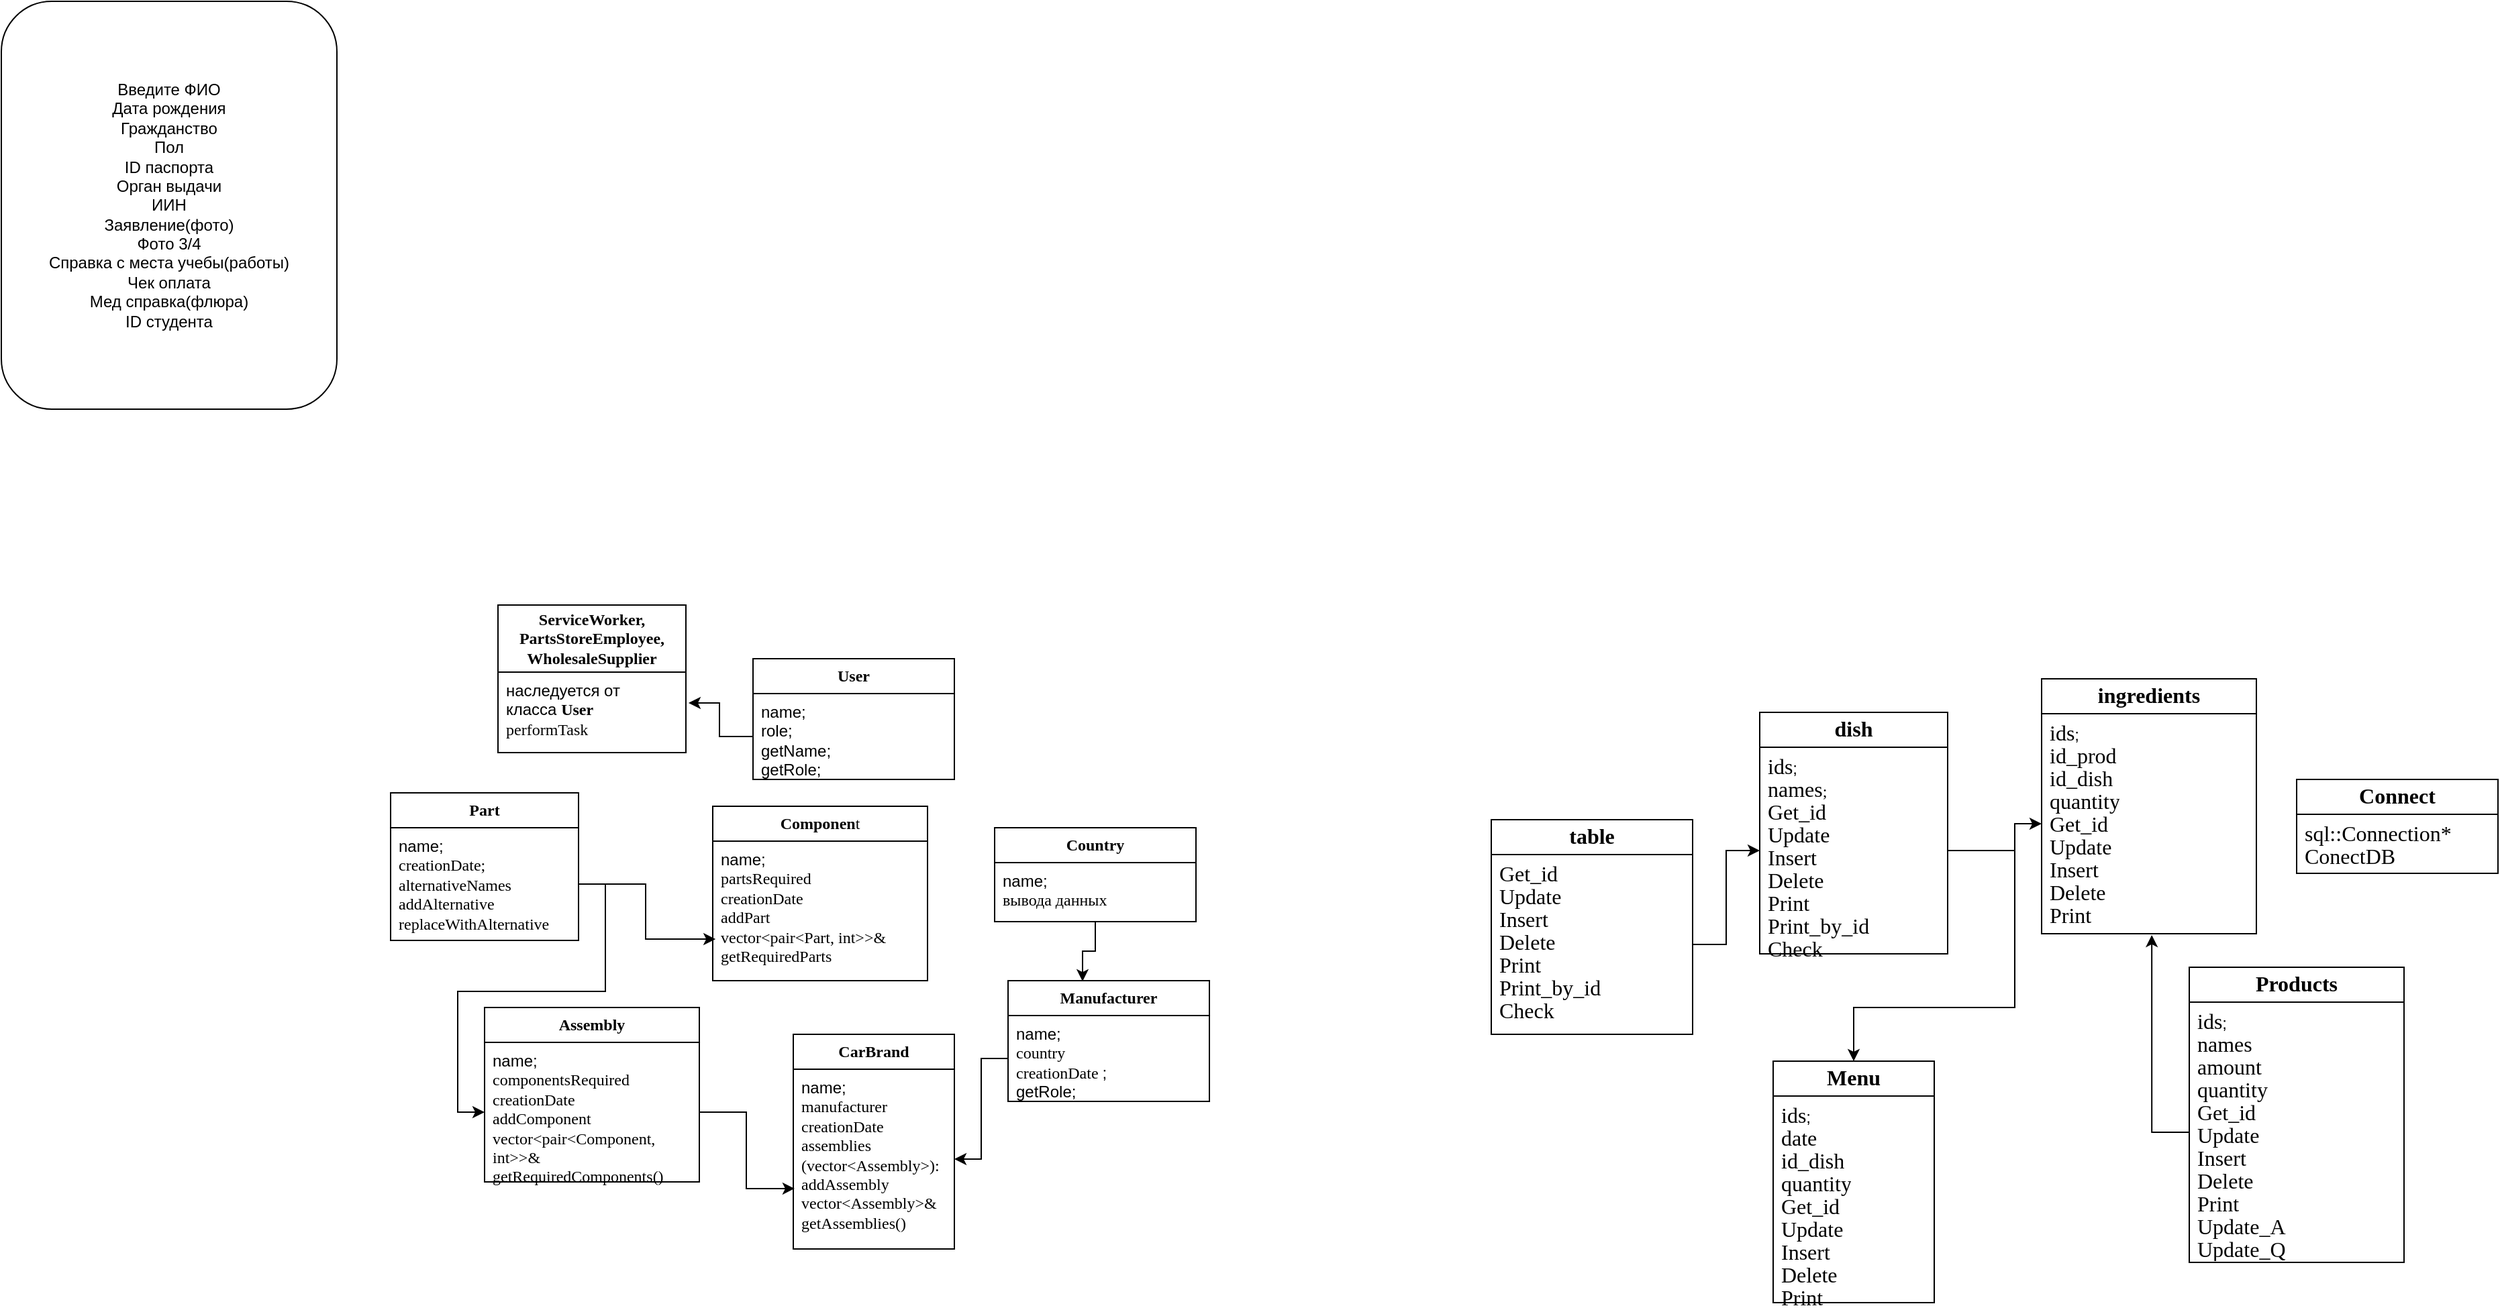 <mxfile version="13.9.9" type="device"><diagram name="Страница — 1" id="Quc_e2RFCN8F1o5YhnRg"><mxGraphModel dx="2112" dy="581" grid="1" gridSize="10" guides="1" tooltips="1" connect="1" arrows="1" fold="1" page="1" pageScale="1" pageWidth="827" pageHeight="1169" math="0" shadow="0"><root><mxCell id="0"/><mxCell id="1" parent="0"/><mxCell id="bnBB34JT-k37lyJ-cgn0-1" value="&lt;b&gt;&lt;span style=&quot;line-height: 106% ; font-family: &amp;#34;times new roman&amp;#34; , serif&quot;&gt;&lt;font style=&quot;font-size: 12px&quot;&gt;Part&lt;/font&gt;&lt;/span&gt;&lt;/b&gt;" style="swimlane;fontStyle=0;childLayout=stackLayout;horizontal=1;startSize=26;fillColor=none;horizontalStack=0;resizeParent=1;resizeParentMax=0;resizeLast=0;collapsible=1;marginBottom=0;whiteSpace=wrap;html=1;" parent="1" vertex="1"><mxGeometry x="-380" y="670" width="140" height="110" as="geometry"/></mxCell><mxCell id="bnBB34JT-k37lyJ-cgn0-5" value="&lt;b&gt;&lt;span style=&quot;line-height: 106% ; font-family: &amp;#34;times new roman&amp;#34; , serif&quot;&gt;&lt;font style=&quot;font-size: 12px&quot;&gt;User&lt;/font&gt;&lt;/span&gt;&lt;/b&gt;" style="swimlane;fontStyle=0;childLayout=stackLayout;horizontal=1;startSize=26;fillColor=none;horizontalStack=0;resizeParent=1;resizeParentMax=0;resizeLast=0;collapsible=1;marginBottom=0;whiteSpace=wrap;html=1;" parent="1" vertex="1"><mxGeometry x="-110" y="570" width="150" height="90" as="geometry"/></mxCell><mxCell id="bnBB34JT-k37lyJ-cgn0-6" value="name;&lt;br&gt;role;&lt;br&gt;getName;&lt;br&gt;getRole;" style="text;strokeColor=none;fillColor=none;align=left;verticalAlign=top;spacingLeft=4;spacingRight=4;overflow=hidden;rotatable=0;points=[[0,0.5],[1,0.5]];portConstraint=eastwest;whiteSpace=wrap;html=1;" parent="bnBB34JT-k37lyJ-cgn0-5" vertex="1"><mxGeometry y="26" width="150" height="64" as="geometry"/></mxCell><mxCell id="bnBB34JT-k37lyJ-cgn0-13" value="&lt;b&gt;&lt;span style=&quot;line-height: 106% ; font-family: &amp;#34;times new roman&amp;#34; , serif&quot;&gt;&lt;font style=&quot;font-size: 12px&quot;&gt;ServiceWorker, PartsStoreEmployee, WholesaleSupplier&lt;/font&gt;&lt;/span&gt;&lt;/b&gt;" style="swimlane;fontStyle=0;childLayout=stackLayout;horizontal=1;startSize=50;fillColor=none;horizontalStack=0;resizeParent=1;resizeParentMax=0;resizeLast=0;collapsible=1;marginBottom=0;whiteSpace=wrap;html=1;" parent="1" vertex="1"><mxGeometry x="-300" y="530" width="140" height="110" as="geometry"/></mxCell><mxCell id="bnBB34JT-k37lyJ-cgn0-14" value="&lt;font style=&quot;font-size: 12px&quot;&gt;наследуется от класса&amp;nbsp;&lt;b&gt;&lt;span style=&quot;line-height: 106% ; font-family: &amp;#34;times new roman&amp;#34; , serif&quot;&gt;&lt;font&gt;User&lt;br&gt;&lt;/font&gt;&lt;/span&gt;&lt;/b&gt;&lt;span style=&quot;line-height: 106% ; font-family: &amp;#34;times new roman&amp;#34; , serif&quot;&gt;performTask&lt;/span&gt;&lt;/font&gt;&lt;b&gt;&lt;span style=&quot;line-height: 106% ; font-family: &amp;#34;times new roman&amp;#34; , serif&quot;&gt;&lt;font style=&quot;font-size: 12px&quot;&gt;&lt;br&gt;&lt;/font&gt;&lt;/span&gt;&lt;/b&gt;" style="text;strokeColor=none;fillColor=none;align=left;verticalAlign=top;spacingLeft=4;spacingRight=4;overflow=hidden;rotatable=0;points=[[0,0.5],[1,0.5]];portConstraint=eastwest;whiteSpace=wrap;html=1;" parent="bnBB34JT-k37lyJ-cgn0-13" vertex="1"><mxGeometry y="50" width="140" height="60" as="geometry"/></mxCell><mxCell id="wsUEWhOIeJqINoGDgIBm-1" value="Введите ФИО&lt;br&gt;Дата рождения&lt;br&gt;Гражданство&lt;br&gt;Пол&lt;br&gt;ID паспорта&lt;br&gt;Орган выдачи&lt;br&gt;ИИН&lt;br&gt;Заявление(фото)&lt;br&gt;Фото 3/4&lt;br&gt;Справка с места учебы(работы)&lt;br&gt;Чек оплата&lt;br&gt;Мед справка(флюра)&lt;br&gt;ID студента" style="rounded=1;whiteSpace=wrap;html=1;" parent="1" vertex="1"><mxGeometry x="-670" y="80" width="250" height="304" as="geometry"/></mxCell><mxCell id="3TPIFaQt0hGigsYMZb2y-4" value="&lt;font style=&quot;font-size: 12px&quot;&gt;&lt;b&gt;&lt;span style=&quot;line-height: 106% ; font-family: &amp;#34;times new roman&amp;#34; , serif&quot;&gt;Componen&lt;/span&gt;&lt;/b&gt;&lt;span style=&quot;line-height: 106% ; font-family: &amp;#34;times new roman&amp;#34; , serif&quot;&gt;t&lt;/span&gt;&lt;/font&gt;" style="swimlane;fontStyle=0;childLayout=stackLayout;horizontal=1;startSize=26;fillColor=none;horizontalStack=0;resizeParent=1;resizeParentMax=0;resizeLast=0;collapsible=1;marginBottom=0;whiteSpace=wrap;html=1;" vertex="1" parent="1"><mxGeometry x="-140" y="680" width="160" height="130" as="geometry"/></mxCell><mxCell id="3TPIFaQt0hGigsYMZb2y-5" value="&lt;font&gt;&lt;font&gt;&lt;font style=&quot;font-size: 12px&quot;&gt;name;&lt;br&gt;&lt;/font&gt;&lt;/font&gt;&lt;span style=&quot;line-height: 106% ; font-family: &amp;#34;times new roman&amp;#34; , serif&quot;&gt;&lt;font style=&quot;font-size: 12px&quot;&gt;&lt;span style=&quot;line-height: 106% ; font-family: &amp;#34;times new roman&amp;#34; , serif&quot;&gt;partsRequired&amp;nbsp;&lt;br&gt;&lt;/span&gt;&lt;span style=&quot;line-height: 106% ; font-family: &amp;#34;times new roman&amp;#34; , serif&quot;&gt;creationDate&amp;nbsp;&lt;br&gt;&lt;/span&gt;&lt;span style=&quot;line-height: 106% ; font-family: &amp;#34;times new roman&amp;#34; , serif&quot;&gt;addPart&lt;br&gt;&lt;/span&gt;&lt;span style=&quot;line-height: 106% ; font-family: &amp;#34;times new roman&amp;#34; , serif&quot;&gt;vector&amp;lt;pair&amp;lt;Part, int&amp;gt;&amp;gt;&amp;amp; getRequiredParts&lt;/span&gt;&lt;/font&gt;&lt;br&gt;&lt;/span&gt;&lt;/font&gt;" style="text;strokeColor=none;fillColor=none;align=left;verticalAlign=top;spacingLeft=4;spacingRight=4;overflow=hidden;rotatable=0;points=[[0,0.5],[1,0.5]];portConstraint=eastwest;whiteSpace=wrap;html=1;" vertex="1" parent="3TPIFaQt0hGigsYMZb2y-4"><mxGeometry y="26" width="160" height="104" as="geometry"/></mxCell><mxCell id="3TPIFaQt0hGigsYMZb2y-6" style="edgeStyle=orthogonalEdgeStyle;rounded=0;orthogonalLoop=1;jettySize=auto;html=1;exitX=1;exitY=0.5;exitDx=0;exitDy=0;entryX=0.013;entryY=0.702;entryDx=0;entryDy=0;entryPerimeter=0;" edge="1" parent="1" source="bnBB34JT-k37lyJ-cgn0-3" target="3TPIFaQt0hGigsYMZb2y-5"><mxGeometry relative="1" as="geometry"/></mxCell><mxCell id="3TPIFaQt0hGigsYMZb2y-7" value="&lt;b&gt;&lt;span style=&quot;line-height: 106% ; font-family: &amp;#34;times new roman&amp;#34; , serif&quot;&gt;&lt;font style=&quot;font-size: 12px&quot;&gt;Assembly&lt;/font&gt;&lt;/span&gt;&lt;/b&gt;" style="swimlane;fontStyle=0;childLayout=stackLayout;horizontal=1;startSize=26;fillColor=none;horizontalStack=0;resizeParent=1;resizeParentMax=0;resizeLast=0;collapsible=1;marginBottom=0;whiteSpace=wrap;html=1;" vertex="1" parent="1"><mxGeometry x="-310" y="830" width="160" height="130" as="geometry"/></mxCell><mxCell id="3TPIFaQt0hGigsYMZb2y-8" value="&lt;font&gt;&lt;font&gt;&lt;font style=&quot;font-size: 12px&quot;&gt;name;&lt;br&gt;&lt;/font&gt;&lt;/font&gt;&lt;span style=&quot;line-height: 106% ; font-family: &amp;#34;times new roman&amp;#34; , serif&quot;&gt;&lt;font style=&quot;font-size: 12px&quot;&gt;&lt;font&gt;&lt;span style=&quot;line-height: 106% ; font-family: &amp;#34;times new roman&amp;#34; , serif&quot;&gt;&lt;span style=&quot;line-height: 106% ; font-family: &amp;#34;times new roman&amp;#34; , serif&quot;&gt;componentsRequired&amp;nbsp;&lt;/span&gt;&amp;nbsp;&lt;br&gt;&lt;/span&gt;&lt;span style=&quot;line-height: 106% ; font-family: &amp;#34;times new roman&amp;#34; , serif&quot;&gt;&lt;span style=&quot;line-height: 106% ; font-family: &amp;#34;times new roman&amp;#34; , serif&quot;&gt;creationDate&amp;nbsp;&lt;/span&gt;&lt;br&gt;&lt;/span&gt;&lt;span style=&quot;line-height: 106% ; font-family: &amp;#34;times new roman&amp;#34; , serif&quot;&gt;&lt;span style=&quot;line-height: 106% ; font-family: &amp;#34;times new roman&amp;#34; , serif&quot;&gt;addComponent&lt;/span&gt;&lt;br&gt;&lt;/span&gt;&lt;/font&gt;&lt;span style=&quot;line-height: 106% ; font-family: &amp;#34;times new roman&amp;#34; , serif&quot;&gt;vector&amp;lt;pair&amp;lt;Component, int&amp;gt;&amp;gt;&amp;amp; getRequiredComponents()&lt;/span&gt;&lt;/font&gt;&lt;br&gt;&lt;/span&gt;&lt;/font&gt;" style="text;strokeColor=none;fillColor=none;align=left;verticalAlign=top;spacingLeft=4;spacingRight=4;overflow=hidden;rotatable=0;points=[[0,0.5],[1,0.5]];portConstraint=eastwest;whiteSpace=wrap;html=1;" vertex="1" parent="3TPIFaQt0hGigsYMZb2y-7"><mxGeometry y="26" width="160" height="104" as="geometry"/></mxCell><mxCell id="3TPIFaQt0hGigsYMZb2y-9" style="edgeStyle=orthogonalEdgeStyle;rounded=0;orthogonalLoop=1;jettySize=auto;html=1;" edge="1" parent="1" source="bnBB34JT-k37lyJ-cgn0-3" target="3TPIFaQt0hGigsYMZb2y-8"><mxGeometry relative="1" as="geometry"/></mxCell><mxCell id="bnBB34JT-k37lyJ-cgn0-3" value="&lt;font&gt;&lt;font&gt;&lt;font style=&quot;font-size: 12px&quot;&gt;name;&lt;br&gt;&lt;/font&gt;&lt;span style=&quot;line-height: 106% ; font-family: &amp;#34;times new roman&amp;#34; , serif&quot;&gt;&lt;font style=&quot;font-size: 12px&quot;&gt;creationDate;&lt;/font&gt;&lt;br&gt;&lt;/span&gt;&lt;/font&gt;&lt;span style=&quot;line-height: 106% ; font-family: &amp;#34;times new roman&amp;#34; , serif&quot;&gt;&lt;font&gt;alternativeNames&amp;nbsp;&lt;br&gt;&lt;span style=&quot;font-size: 12px ; line-height: 106% ; font-family: &amp;#34;times new roman&amp;#34; , serif&quot;&gt;addAlternative&lt;br&gt;&lt;/span&gt;&lt;span style=&quot;line-height: 106% ; font-family: &amp;#34;times new roman&amp;#34; , serif&quot;&gt;&lt;font style=&quot;font-size: 12px&quot;&gt;replaceWithAlternative&lt;/font&gt;&lt;/span&gt;&lt;/font&gt;&lt;br&gt;&lt;/span&gt;&lt;/font&gt;" style="text;strokeColor=none;fillColor=none;align=left;verticalAlign=top;spacingLeft=4;spacingRight=4;overflow=hidden;rotatable=0;points=[[0,0.5],[1,0.5]];portConstraint=eastwest;whiteSpace=wrap;html=1;" parent="1" vertex="1"><mxGeometry x="-380" y="696" width="140" height="84" as="geometry"/></mxCell><mxCell id="3TPIFaQt0hGigsYMZb2y-14" style="edgeStyle=orthogonalEdgeStyle;rounded=0;orthogonalLoop=1;jettySize=auto;html=1;entryX=0.37;entryY=0.006;entryDx=0;entryDy=0;entryPerimeter=0;" edge="1" parent="1" source="3TPIFaQt0hGigsYMZb2y-10" target="3TPIFaQt0hGigsYMZb2y-12"><mxGeometry relative="1" as="geometry"/></mxCell><mxCell id="3TPIFaQt0hGigsYMZb2y-10" value="&lt;b&gt;&lt;span style=&quot;line-height: 106% ; font-family: &amp;#34;times new roman&amp;#34; , serif&quot;&gt;&lt;font style=&quot;font-size: 12px&quot;&gt;Country&lt;/font&gt;&lt;/span&gt;&lt;/b&gt;" style="swimlane;fontStyle=0;childLayout=stackLayout;horizontal=1;startSize=26;fillColor=none;horizontalStack=0;resizeParent=1;resizeParentMax=0;resizeLast=0;collapsible=1;marginBottom=0;whiteSpace=wrap;html=1;" vertex="1" parent="1"><mxGeometry x="70" y="696" width="150" height="70" as="geometry"/></mxCell><mxCell id="3TPIFaQt0hGigsYMZb2y-11" value="name;&lt;br&gt;&lt;span lang=&quot;RU&quot; style=&quot;line-height: 106% ; font-family: &amp;#34;times new roman&amp;#34; , serif&quot;&gt;&lt;font style=&quot;font-size: 12px&quot;&gt;вывода данных&lt;/font&gt;&lt;/span&gt;" style="text;strokeColor=none;fillColor=none;align=left;verticalAlign=top;spacingLeft=4;spacingRight=4;overflow=hidden;rotatable=0;points=[[0,0.5],[1,0.5]];portConstraint=eastwest;whiteSpace=wrap;html=1;" vertex="1" parent="3TPIFaQt0hGigsYMZb2y-10"><mxGeometry y="26" width="150" height="44" as="geometry"/></mxCell><mxCell id="3TPIFaQt0hGigsYMZb2y-12" value="&lt;b&gt;&lt;span style=&quot;line-height: 106% ; font-family: &amp;#34;times new roman&amp;#34; , serif&quot;&gt;&lt;font style=&quot;font-size: 12px&quot;&gt;Manufacturer&lt;/font&gt;&lt;/span&gt;&lt;/b&gt;" style="swimlane;fontStyle=0;childLayout=stackLayout;horizontal=1;startSize=26;fillColor=none;horizontalStack=0;resizeParent=1;resizeParentMax=0;resizeLast=0;collapsible=1;marginBottom=0;whiteSpace=wrap;html=1;" vertex="1" parent="1"><mxGeometry x="80" y="810" width="150" height="90" as="geometry"/></mxCell><mxCell id="3TPIFaQt0hGigsYMZb2y-13" value="name;&lt;br&gt;&lt;font style=&quot;font-size: 12px&quot;&gt;&lt;span style=&quot;line-height: 106% ; font-family: &amp;#34;times new roman&amp;#34; , serif&quot;&gt;country&amp;nbsp;&lt;/span&gt;&lt;br&gt;&lt;span style=&quot;line-height: 106% ; font-family: &amp;#34;times new roman&amp;#34; , serif&quot;&gt;creationDate&amp;nbsp;&lt;/span&gt;;&lt;br&gt;getRole;&lt;br&gt;&lt;/font&gt;&lt;span style=&quot;font-family: &amp;#34;times new roman&amp;#34; , serif&quot;&gt;вывода данных&lt;/span&gt;" style="text;strokeColor=none;fillColor=none;align=left;verticalAlign=top;spacingLeft=4;spacingRight=4;overflow=hidden;rotatable=0;points=[[0,0.5],[1,0.5]];portConstraint=eastwest;whiteSpace=wrap;html=1;" vertex="1" parent="3TPIFaQt0hGigsYMZb2y-12"><mxGeometry y="26" width="150" height="64" as="geometry"/></mxCell><mxCell id="3TPIFaQt0hGigsYMZb2y-15" value="&lt;b&gt;&lt;span style=&quot;line-height: 106% ; font-family: &amp;#34;times new roman&amp;#34; , serif&quot;&gt;&lt;font style=&quot;font-size: 12px&quot;&gt;CarBrand&lt;/font&gt;&lt;/span&gt;&lt;/b&gt;" style="swimlane;fontStyle=0;childLayout=stackLayout;horizontal=1;startSize=26;fillColor=none;horizontalStack=0;resizeParent=1;resizeParentMax=0;resizeLast=0;collapsible=1;marginBottom=0;whiteSpace=wrap;html=1;" vertex="1" parent="1"><mxGeometry x="-80" y="850" width="120" height="160" as="geometry"/></mxCell><mxCell id="3TPIFaQt0hGigsYMZb2y-16" value="name;&lt;br&gt;&lt;font&gt;&lt;font style=&quot;font-size: 12px&quot;&gt;&lt;span style=&quot;line-height: 106% ; font-family: &amp;#34;times new roman&amp;#34; , serif&quot;&gt;manufacturer&amp;nbsp;&lt;/span&gt;&lt;br&gt;&lt;span style=&quot;line-height: 106% ; font-family: &amp;#34;times new roman&amp;#34; , serif&quot;&gt;creationDate&amp;nbsp;&lt;/span&gt;&lt;br&gt;&lt;/font&gt;&lt;span style=&quot;line-height: 106% ; font-family: &amp;#34;times new roman&amp;#34; , serif&quot;&gt;&lt;font style=&quot;font-size: 12px&quot;&gt;assemblies (vector&amp;lt;Assembly&amp;gt;):&lt;br&gt;&lt;span style=&quot;line-height: 106%&quot;&gt;addAssembly&lt;br&gt;&lt;/span&gt;&lt;span style=&quot;line-height: 106%&quot;&gt;vector&amp;lt;Assembly&amp;gt;&amp;amp; getAssemblies()&amp;nbsp;&lt;/span&gt;&lt;/font&gt;&lt;br&gt;&lt;/span&gt;&lt;/font&gt;" style="text;strokeColor=none;fillColor=none;align=left;verticalAlign=top;spacingLeft=4;spacingRight=4;overflow=hidden;rotatable=0;points=[[0,0.5],[1,0.5]];portConstraint=eastwest;whiteSpace=wrap;html=1;" vertex="1" parent="3TPIFaQt0hGigsYMZb2y-15"><mxGeometry y="26" width="120" height="134" as="geometry"/></mxCell><mxCell id="3TPIFaQt0hGigsYMZb2y-17" style="edgeStyle=orthogonalEdgeStyle;rounded=0;orthogonalLoop=1;jettySize=auto;html=1;exitX=0;exitY=0.5;exitDx=0;exitDy=0;" edge="1" parent="1" source="3TPIFaQt0hGigsYMZb2y-13" target="3TPIFaQt0hGigsYMZb2y-16"><mxGeometry relative="1" as="geometry"/></mxCell><mxCell id="3TPIFaQt0hGigsYMZb2y-18" style="edgeStyle=orthogonalEdgeStyle;rounded=0;orthogonalLoop=1;jettySize=auto;html=1;exitX=1;exitY=0.5;exitDx=0;exitDy=0;entryX=0.008;entryY=0.664;entryDx=0;entryDy=0;entryPerimeter=0;" edge="1" parent="1" source="3TPIFaQt0hGigsYMZb2y-8" target="3TPIFaQt0hGigsYMZb2y-16"><mxGeometry relative="1" as="geometry"/></mxCell><mxCell id="3TPIFaQt0hGigsYMZb2y-19" style="edgeStyle=orthogonalEdgeStyle;rounded=0;orthogonalLoop=1;jettySize=auto;html=1;entryX=1.014;entryY=0.383;entryDx=0;entryDy=0;entryPerimeter=0;" edge="1" parent="1" source="bnBB34JT-k37lyJ-cgn0-6" target="bnBB34JT-k37lyJ-cgn0-14"><mxGeometry relative="1" as="geometry"/></mxCell><mxCell id="3TPIFaQt0hGigsYMZb2y-20" value="&lt;b&gt;&lt;span style=&quot;font-size: 12.0pt ; line-height: 106% ; font-family: &amp;#34;times new roman&amp;#34; , serif&quot;&gt;dish&lt;/span&gt;&lt;/b&gt;" style="swimlane;fontStyle=0;childLayout=stackLayout;horizontal=1;startSize=26;fillColor=none;horizontalStack=0;resizeParent=1;resizeParentMax=0;resizeLast=0;collapsible=1;marginBottom=0;whiteSpace=wrap;html=1;" vertex="1" parent="1"><mxGeometry x="640" y="610" width="140" height="180" as="geometry"/></mxCell><mxCell id="3TPIFaQt0hGigsYMZb2y-31" value="&lt;font&gt;&lt;font&gt;&lt;font style=&quot;font-size: 12px&quot;&gt;&lt;span style=&quot;font-size: 12.0pt ; line-height: 106% ; font-family: &amp;#34;times new roman&amp;#34; , serif&quot;&gt;ids&lt;/span&gt;;&lt;br&gt;&lt;/font&gt;&lt;span style=&quot;line-height: 106% ; font-family: &amp;#34;times new roman&amp;#34; , serif&quot;&gt;&lt;font style=&quot;font-size: 12px&quot;&gt;&lt;span style=&quot;font-size: 12.0pt ; line-height: 106% ; font-family: &amp;#34;times new roman&amp;#34; , serif&quot;&gt;names&lt;/span&gt;;&lt;/font&gt;&lt;br&gt;&lt;/span&gt;&lt;/font&gt;&lt;span style=&quot;line-height: 106% ; font-family: &amp;#34;times new roman&amp;#34; , serif&quot;&gt;&lt;font&gt;&lt;span style=&quot;font-size: 12.0pt ; line-height: 106% ; font-family: &amp;#34;times new roman&amp;#34; , serif&quot;&gt;Get_id&lt;/span&gt;&lt;br&gt;&lt;span style=&quot;font-size: 12px ; line-height: 106% ; font-family: &amp;#34;times new roman&amp;#34; , serif&quot;&gt;&lt;span style=&quot;font-size: 12.0pt ; line-height: 106% ; font-family: &amp;#34;times new roman&amp;#34; , serif&quot;&gt;Update&lt;/span&gt;&lt;br&gt;&lt;/span&gt;&lt;/font&gt;&lt;span style=&quot;font-size: 12.0pt ; line-height: 106% ; font-family: &amp;#34;times new roman&amp;#34; , serif&quot;&gt;Insert&lt;br&gt;&lt;/span&gt;&lt;span style=&quot;font-size: 12.0pt ; line-height: 106% ; font-family: &amp;#34;times new roman&amp;#34; , serif&quot;&gt;Delete&lt;br&gt;&lt;/span&gt;&lt;span style=&quot;font-size: 12.0pt ; line-height: 106% ; font-family: &amp;#34;times new roman&amp;#34; , serif&quot;&gt;Print&lt;br&gt;&lt;/span&gt;&lt;span lang=&quot;RU&quot; style=&quot;font-size: 12.0pt ; line-height: 106% ; font-family: &amp;#34;times new roman&amp;#34; , serif&quot;&gt;Print_by_id&lt;br&gt;&lt;/span&gt;&lt;span lang=&quot;RU&quot; style=&quot;font-size: 12.0pt ; line-height: 106% ; font-family: &amp;#34;times new roman&amp;#34; , serif&quot;&gt;Check&lt;/span&gt;&lt;br&gt;&lt;/span&gt;&lt;/font&gt;" style="text;strokeColor=none;fillColor=none;align=left;verticalAlign=top;spacingLeft=4;spacingRight=4;overflow=hidden;rotatable=0;points=[[0,0.5],[1,0.5]];portConstraint=eastwest;whiteSpace=wrap;html=1;" vertex="1" parent="3TPIFaQt0hGigsYMZb2y-20"><mxGeometry y="26" width="140" height="154" as="geometry"/></mxCell><mxCell id="3TPIFaQt0hGigsYMZb2y-25" value="&lt;b&gt;&lt;span style=&quot;font-size: 12.0pt ; line-height: 106% ; font-family: &amp;#34;times new roman&amp;#34; , serif&quot;&gt;ingredients&lt;/span&gt;&lt;/b&gt;" style="swimlane;fontStyle=0;childLayout=stackLayout;horizontal=1;startSize=26;fillColor=none;horizontalStack=0;resizeParent=1;resizeParentMax=0;resizeLast=0;collapsible=1;marginBottom=0;whiteSpace=wrap;html=1;" vertex="1" parent="1"><mxGeometry x="850" y="585" width="160" height="190" as="geometry"/></mxCell><mxCell id="3TPIFaQt0hGigsYMZb2y-26" value="&lt;font&gt;&lt;font&gt;&lt;font style=&quot;font-size: 12px&quot;&gt;&lt;span style=&quot;font-size: 12.0pt ; line-height: 106% ; font-family: &amp;#34;times new roman&amp;#34; , serif&quot;&gt;ids&lt;/span&gt;;&lt;br&gt;&lt;/font&gt;&lt;/font&gt;&lt;span style=&quot;line-height: 106% ; font-family: &amp;#34;times new roman&amp;#34; , serif&quot;&gt;&lt;font style=&quot;font-size: 12px&quot;&gt;&lt;span style=&quot;line-height: 106% ; font-family: &amp;#34;times new roman&amp;#34; , serif&quot;&gt;&lt;span style=&quot;font-size: 12.0pt ; line-height: 106% ; font-family: &amp;#34;times new roman&amp;#34; , serif&quot;&gt;id_prod&lt;/span&gt;&lt;br&gt;&lt;/span&gt;&lt;span style=&quot;line-height: 106% ; font-family: &amp;#34;times new roman&amp;#34; , serif&quot;&gt;&lt;span style=&quot;font-size: 12.0pt ; line-height: 106% ; font-family: &amp;#34;times new roman&amp;#34; , serif&quot;&gt;id_dish&lt;/span&gt;&lt;br&gt;&lt;/span&gt;&lt;span style=&quot;line-height: 106% ; font-family: &amp;#34;times new roman&amp;#34; , serif&quot;&gt;&lt;span style=&quot;font-size: 12.0pt ; line-height: 106% ; font-family: &amp;#34;times new roman&amp;#34; , serif&quot;&gt;quantity&lt;/span&gt;&lt;br&gt;&lt;/span&gt;&lt;/font&gt;&lt;span style=&quot;font-size: 12pt ; line-height: 16.96px&quot;&gt;Get_id&lt;/span&gt;&lt;br&gt;&lt;span style=&quot;line-height: 12.72px&quot;&gt;&lt;span style=&quot;font-size: 12pt ; line-height: 16.96px&quot;&gt;Update&lt;/span&gt;&lt;br&gt;&lt;/span&gt;&lt;span style=&quot;font-size: 12pt ; line-height: 16.96px&quot;&gt;Insert&lt;br&gt;&lt;/span&gt;&lt;span style=&quot;font-size: 12pt ; line-height: 16.96px&quot;&gt;Delete&lt;br&gt;&lt;/span&gt;&lt;span style=&quot;font-size: 12pt ; line-height: 16.96px&quot;&gt;Print&lt;/span&gt;&lt;br&gt;&lt;/span&gt;&lt;/font&gt;" style="text;strokeColor=none;fillColor=none;align=left;verticalAlign=top;spacingLeft=4;spacingRight=4;overflow=hidden;rotatable=0;points=[[0,0.5],[1,0.5]];portConstraint=eastwest;whiteSpace=wrap;html=1;" vertex="1" parent="3TPIFaQt0hGigsYMZb2y-25"><mxGeometry y="26" width="160" height="164" as="geometry"/></mxCell><mxCell id="3TPIFaQt0hGigsYMZb2y-28" value="&lt;b&gt;&lt;span style=&quot;font-size: 12.0pt ; line-height: 106% ; font-family: &amp;#34;times new roman&amp;#34; , serif&quot;&gt;Products&lt;/span&gt;&lt;/b&gt;" style="swimlane;fontStyle=0;childLayout=stackLayout;horizontal=1;startSize=26;fillColor=none;horizontalStack=0;resizeParent=1;resizeParentMax=0;resizeLast=0;collapsible=1;marginBottom=0;whiteSpace=wrap;html=1;" vertex="1" parent="1"><mxGeometry x="960" y="800" width="160" height="220" as="geometry"/></mxCell><mxCell id="3TPIFaQt0hGigsYMZb2y-29" value="&lt;font&gt;&lt;font&gt;&lt;font style=&quot;font-size: 12px&quot;&gt;&lt;span style=&quot;font-size: 12.0pt ; line-height: 106% ; font-family: &amp;#34;times new roman&amp;#34; , serif&quot;&gt;ids&lt;/span&gt;;&lt;br&gt;&lt;/font&gt;&lt;/font&gt;&lt;span style=&quot;line-height: 106% ; font-family: &amp;#34;times new roman&amp;#34; , serif&quot;&gt;&lt;font style=&quot;font-size: 12px&quot;&gt;&lt;font&gt;&lt;span style=&quot;line-height: 106% ; font-family: &amp;#34;times new roman&amp;#34; , serif&quot;&gt;&lt;span style=&quot;font-size: 12.0pt ; line-height: 106% ; font-family: &amp;#34;times new roman&amp;#34; , serif&quot;&gt;names&lt;/span&gt;&lt;br&gt;&lt;/span&gt;&lt;span style=&quot;line-height: 106% ; font-family: &amp;#34;times new roman&amp;#34; , serif&quot;&gt;&lt;span style=&quot;font-size: 12.0pt ; line-height: 106% ; font-family: &amp;#34;times new roman&amp;#34; , serif&quot;&gt;amount&lt;/span&gt;&lt;br&gt;&lt;/span&gt;&lt;span style=&quot;line-height: 106% ; font-family: &amp;#34;times new roman&amp;#34; , serif&quot;&gt;&lt;span style=&quot;font-size: 12.0pt ; line-height: 106% ; font-family: &amp;#34;times new roman&amp;#34; , serif&quot;&gt;quantity&lt;br&gt;&lt;/span&gt;&lt;/span&gt;&lt;/font&gt;&lt;/font&gt;&lt;span style=&quot;font-size: 12pt ; line-height: 16.96px&quot;&gt;Get_id&lt;/span&gt;&lt;br&gt;&lt;span style=&quot;line-height: 12.72px&quot;&gt;&lt;span style=&quot;font-size: 12pt ; line-height: 16.96px&quot;&gt;Update&lt;/span&gt;&lt;br&gt;&lt;/span&gt;&lt;span style=&quot;font-size: 12pt ; line-height: 16.96px&quot;&gt;Insert&lt;br&gt;&lt;/span&gt;&lt;span style=&quot;font-size: 12pt ; line-height: 16.96px&quot;&gt;Delete&lt;br&gt;&lt;/span&gt;&lt;span style=&quot;font-size: 12pt ; line-height: 16.96px&quot;&gt;Print&lt;br&gt;&lt;/span&gt;&lt;span style=&quot;font-size: 12.0pt ; line-height: 106% ; font-family: &amp;#34;times new roman&amp;#34; , serif&quot;&gt;Update_A&lt;br&gt;&lt;/span&gt;&lt;span style=&quot;font-size: 12.0pt ; line-height: 106% ; font-family: &amp;#34;times new roman&amp;#34; , serif&quot;&gt;Update_Q&lt;/span&gt;&lt;br&gt;&lt;/span&gt;&lt;/font&gt;" style="text;strokeColor=none;fillColor=none;align=left;verticalAlign=top;spacingLeft=4;spacingRight=4;overflow=hidden;rotatable=0;points=[[0,0.5],[1,0.5]];portConstraint=eastwest;whiteSpace=wrap;html=1;" vertex="1" parent="3TPIFaQt0hGigsYMZb2y-28"><mxGeometry y="26" width="160" height="194" as="geometry"/></mxCell><mxCell id="3TPIFaQt0hGigsYMZb2y-33" value="&lt;b&gt;&lt;span style=&quot;font-size: 12.0pt ; line-height: 106% ; font-family: &amp;#34;times new roman&amp;#34; , serif&quot;&gt;Connect&lt;/span&gt;&lt;/b&gt;" style="swimlane;fontStyle=0;childLayout=stackLayout;horizontal=1;startSize=26;fillColor=none;horizontalStack=0;resizeParent=1;resizeParentMax=0;resizeLast=0;collapsible=1;marginBottom=0;whiteSpace=wrap;html=1;" vertex="1" parent="1"><mxGeometry x="1040" y="660" width="150" height="70" as="geometry"/></mxCell><mxCell id="3TPIFaQt0hGigsYMZb2y-34" value="&lt;span style=&quot;font-size: 12.0pt ; line-height: 106% ; font-family: &amp;#34;times new roman&amp;#34; , serif&quot;&gt;sql::Connection* ConectDB&lt;/span&gt;" style="text;strokeColor=none;fillColor=none;align=left;verticalAlign=top;spacingLeft=4;spacingRight=4;overflow=hidden;rotatable=0;points=[[0,0.5],[1,0.5]];portConstraint=eastwest;whiteSpace=wrap;html=1;" vertex="1" parent="3TPIFaQt0hGigsYMZb2y-33"><mxGeometry y="26" width="150" height="44" as="geometry"/></mxCell><mxCell id="3TPIFaQt0hGigsYMZb2y-35" value="&lt;b&gt;&lt;span style=&quot;font-size: 12.0pt ; line-height: 106% ; font-family: &amp;#34;times new roman&amp;#34; , serif&quot;&gt;table&lt;/span&gt;&lt;/b&gt;" style="swimlane;fontStyle=0;childLayout=stackLayout;horizontal=1;startSize=26;fillColor=none;horizontalStack=0;resizeParent=1;resizeParentMax=0;resizeLast=0;collapsible=1;marginBottom=0;whiteSpace=wrap;html=1;" vertex="1" parent="1"><mxGeometry x="440" y="690" width="150" height="160" as="geometry"/></mxCell><mxCell id="3TPIFaQt0hGigsYMZb2y-36" value="&lt;span style=&quot;line-height: 12.72px ; font-family: &amp;#34;times new roman&amp;#34; , serif&quot;&gt;&lt;span style=&quot;font-size: 12pt ; line-height: 16.96px&quot;&gt;Get_id&lt;/span&gt;&lt;br&gt;&lt;span style=&quot;line-height: 12.72px&quot;&gt;&lt;span style=&quot;font-size: 12pt ; line-height: 16.96px&quot;&gt;Update&lt;/span&gt;&lt;br&gt;&lt;/span&gt;&lt;span style=&quot;font-size: 12pt ; line-height: 16.96px&quot;&gt;Insert&lt;br&gt;&lt;/span&gt;&lt;span style=&quot;font-size: 12pt ; line-height: 16.96px&quot;&gt;Delete&lt;br&gt;&lt;/span&gt;&lt;span style=&quot;font-size: 12pt ; line-height: 16.96px&quot;&gt;Print&lt;br&gt;&lt;/span&gt;&lt;span lang=&quot;RU&quot; style=&quot;font-size: 12pt ; line-height: 16.96px&quot;&gt;Print_by_id&lt;br&gt;&lt;/span&gt;&lt;span lang=&quot;RU&quot; style=&quot;font-size: 12pt ; line-height: 16.96px&quot;&gt;Check&lt;/span&gt;&lt;/span&gt;" style="text;strokeColor=none;fillColor=none;align=left;verticalAlign=top;spacingLeft=4;spacingRight=4;overflow=hidden;rotatable=0;points=[[0,0.5],[1,0.5]];portConstraint=eastwest;whiteSpace=wrap;html=1;" vertex="1" parent="3TPIFaQt0hGigsYMZb2y-35"><mxGeometry y="26" width="150" height="134" as="geometry"/></mxCell><mxCell id="3TPIFaQt0hGigsYMZb2y-37" value="&lt;b&gt;&lt;span style=&quot;font-size: 12.0pt ; line-height: 106% ; font-family: &amp;#34;times new roman&amp;#34; , serif&quot;&gt;Menu&lt;/span&gt;&lt;/b&gt;" style="swimlane;fontStyle=0;childLayout=stackLayout;horizontal=1;startSize=26;fillColor=none;horizontalStack=0;resizeParent=1;resizeParentMax=0;resizeLast=0;collapsible=1;marginBottom=0;whiteSpace=wrap;html=1;" vertex="1" parent="1"><mxGeometry x="650" y="870" width="120" height="180" as="geometry"/></mxCell><mxCell id="3TPIFaQt0hGigsYMZb2y-38" value="&lt;span style=&quot;font-size: 12.0pt ; line-height: 106% ; font-family: &amp;#34;times new roman&amp;#34; , serif&quot;&gt;ids&lt;/span&gt;;&lt;br&gt;&lt;font&gt;&lt;font style=&quot;font-size: 12px&quot;&gt;&lt;span style=&quot;font-size: 12.0pt ; line-height: 106% ; font-family: &amp;#34;times new roman&amp;#34; , serif&quot;&gt;date&lt;/span&gt;&lt;br&gt;&lt;span style=&quot;font-size: 12.0pt ; line-height: 106% ; font-family: &amp;#34;times new roman&amp;#34; , serif&quot;&gt;id_dish&lt;/span&gt;&lt;br&gt;&lt;/font&gt;&lt;span style=&quot;line-height: 106% ; font-family: &amp;#34;times new roman&amp;#34; , serif&quot;&gt;&lt;font style=&quot;font-size: 12px&quot;&gt;&lt;span style=&quot;font-size: 12.0pt ; line-height: 106% ; font-family: &amp;#34;times new roman&amp;#34; , serif&quot;&gt;quantity&lt;br&gt;&lt;/span&gt;&lt;/font&gt;&lt;span style=&quot;font-size: 12pt ; line-height: 16.96px&quot;&gt;Get_id&lt;/span&gt;&lt;br&gt;&lt;span style=&quot;line-height: 12.72px&quot;&gt;&lt;span style=&quot;font-size: 12pt ; line-height: 16.96px&quot;&gt;Update&lt;/span&gt;&lt;br&gt;&lt;/span&gt;&lt;span style=&quot;font-size: 12pt ; line-height: 16.96px&quot;&gt;Insert&lt;br&gt;&lt;/span&gt;&lt;span style=&quot;font-size: 12pt ; line-height: 16.96px&quot;&gt;Delete&lt;br&gt;&lt;/span&gt;&lt;span style=&quot;font-size: 12pt ; line-height: 16.96px&quot;&gt;Print&lt;/span&gt;&lt;br&gt;&lt;br&gt;&lt;/span&gt;&lt;/font&gt;" style="text;strokeColor=none;fillColor=none;align=left;verticalAlign=top;spacingLeft=4;spacingRight=4;overflow=hidden;rotatable=0;points=[[0,0.5],[1,0.5]];portConstraint=eastwest;whiteSpace=wrap;html=1;" vertex="1" parent="3TPIFaQt0hGigsYMZb2y-37"><mxGeometry y="26" width="120" height="154" as="geometry"/></mxCell><mxCell id="3TPIFaQt0hGigsYMZb2y-42" style="edgeStyle=orthogonalEdgeStyle;rounded=0;orthogonalLoop=1;jettySize=auto;html=1;exitX=1;exitY=0.5;exitDx=0;exitDy=0;entryX=0;entryY=0.5;entryDx=0;entryDy=0;" edge="1" parent="1" source="3TPIFaQt0hGigsYMZb2y-36" target="3TPIFaQt0hGigsYMZb2y-31"><mxGeometry relative="1" as="geometry"/></mxCell><mxCell id="3TPIFaQt0hGigsYMZb2y-43" style="edgeStyle=orthogonalEdgeStyle;rounded=0;orthogonalLoop=1;jettySize=auto;html=1;exitX=1;exitY=0.5;exitDx=0;exitDy=0;" edge="1" parent="1" source="3TPIFaQt0hGigsYMZb2y-31" target="3TPIFaQt0hGigsYMZb2y-37"><mxGeometry relative="1" as="geometry"><Array as="points"><mxPoint x="830" y="713"/><mxPoint x="830" y="830"/><mxPoint x="710" y="830"/></Array></mxGeometry></mxCell><mxCell id="3TPIFaQt0hGigsYMZb2y-44" style="edgeStyle=orthogonalEdgeStyle;rounded=0;orthogonalLoop=1;jettySize=auto;html=1;entryX=0;entryY=0.5;entryDx=0;entryDy=0;" edge="1" parent="1" source="3TPIFaQt0hGigsYMZb2y-31" target="3TPIFaQt0hGigsYMZb2y-26"><mxGeometry relative="1" as="geometry"><Array as="points"><mxPoint x="830" y="713"/><mxPoint x="830" y="693"/></Array></mxGeometry></mxCell><mxCell id="3TPIFaQt0hGigsYMZb2y-45" style="edgeStyle=orthogonalEdgeStyle;rounded=0;orthogonalLoop=1;jettySize=auto;html=1;exitX=0;exitY=0.5;exitDx=0;exitDy=0;entryX=0.513;entryY=1.006;entryDx=0;entryDy=0;entryPerimeter=0;" edge="1" parent="1" source="3TPIFaQt0hGigsYMZb2y-29" target="3TPIFaQt0hGigsYMZb2y-26"><mxGeometry relative="1" as="geometry"/></mxCell></root></mxGraphModel></diagram></mxfile>